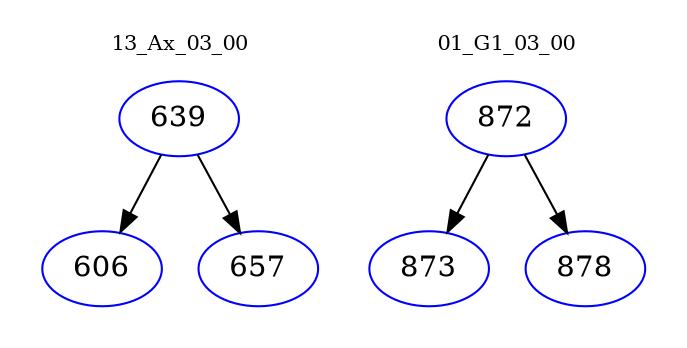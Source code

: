 digraph{
subgraph cluster_0 {
color = white
label = "13_Ax_03_00";
fontsize=10;
T0_639 [label="639", color="blue"]
T0_639 -> T0_606 [color="black"]
T0_606 [label="606", color="blue"]
T0_639 -> T0_657 [color="black"]
T0_657 [label="657", color="blue"]
}
subgraph cluster_1 {
color = white
label = "01_G1_03_00";
fontsize=10;
T1_872 [label="872", color="blue"]
T1_872 -> T1_873 [color="black"]
T1_873 [label="873", color="blue"]
T1_872 -> T1_878 [color="black"]
T1_878 [label="878", color="blue"]
}
}
